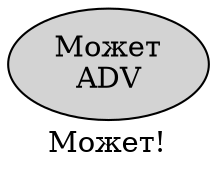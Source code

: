 digraph SENTENCE_3267 {
	graph [label="Может!"]
	node [style=filled]
		0 [label="Может
ADV" color="" fillcolor=lightgray penwidth=1 shape=ellipse]
}